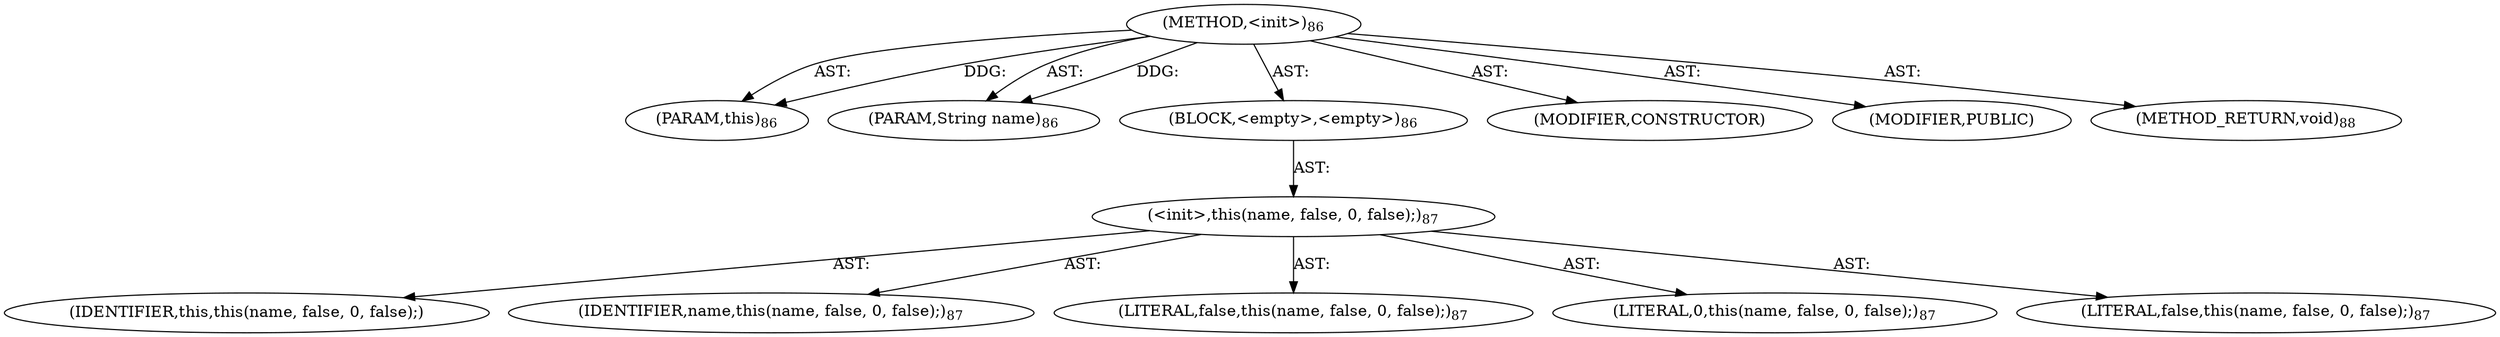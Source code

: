 digraph "&lt;init&gt;" {  
"111669149697" [label = <(METHOD,&lt;init&gt;)<SUB>86</SUB>> ]
"115964116997" [label = <(PARAM,this)<SUB>86</SUB>> ]
"115964117000" [label = <(PARAM,String name)<SUB>86</SUB>> ]
"25769803777" [label = <(BLOCK,&lt;empty&gt;,&lt;empty&gt;)<SUB>86</SUB>> ]
"30064771072" [label = <(&lt;init&gt;,this(name, false, 0, false);)<SUB>87</SUB>> ]
"68719476741" [label = <(IDENTIFIER,this,this(name, false, 0, false);)> ]
"68719476747" [label = <(IDENTIFIER,name,this(name, false, 0, false);)<SUB>87</SUB>> ]
"90194313216" [label = <(LITERAL,false,this(name, false, 0, false);)<SUB>87</SUB>> ]
"90194313217" [label = <(LITERAL,0,this(name, false, 0, false);)<SUB>87</SUB>> ]
"90194313218" [label = <(LITERAL,false,this(name, false, 0, false);)<SUB>87</SUB>> ]
"133143986182" [label = <(MODIFIER,CONSTRUCTOR)> ]
"133143986183" [label = <(MODIFIER,PUBLIC)> ]
"128849018881" [label = <(METHOD_RETURN,void)<SUB>88</SUB>> ]
  "111669149697" -> "115964116997"  [ label = "AST: "] 
  "111669149697" -> "115964117000"  [ label = "AST: "] 
  "111669149697" -> "25769803777"  [ label = "AST: "] 
  "111669149697" -> "133143986182"  [ label = "AST: "] 
  "111669149697" -> "133143986183"  [ label = "AST: "] 
  "111669149697" -> "128849018881"  [ label = "AST: "] 
  "25769803777" -> "30064771072"  [ label = "AST: "] 
  "30064771072" -> "68719476741"  [ label = "AST: "] 
  "30064771072" -> "68719476747"  [ label = "AST: "] 
  "30064771072" -> "90194313216"  [ label = "AST: "] 
  "30064771072" -> "90194313217"  [ label = "AST: "] 
  "30064771072" -> "90194313218"  [ label = "AST: "] 
  "111669149697" -> "115964116997"  [ label = "DDG: "] 
  "111669149697" -> "115964117000"  [ label = "DDG: "] 
}
